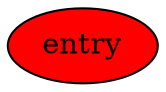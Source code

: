 strict digraph "main" {
	// Node definitions.
	2 [
		fillcolor=red
		label=entry
		style=filled
	];
}